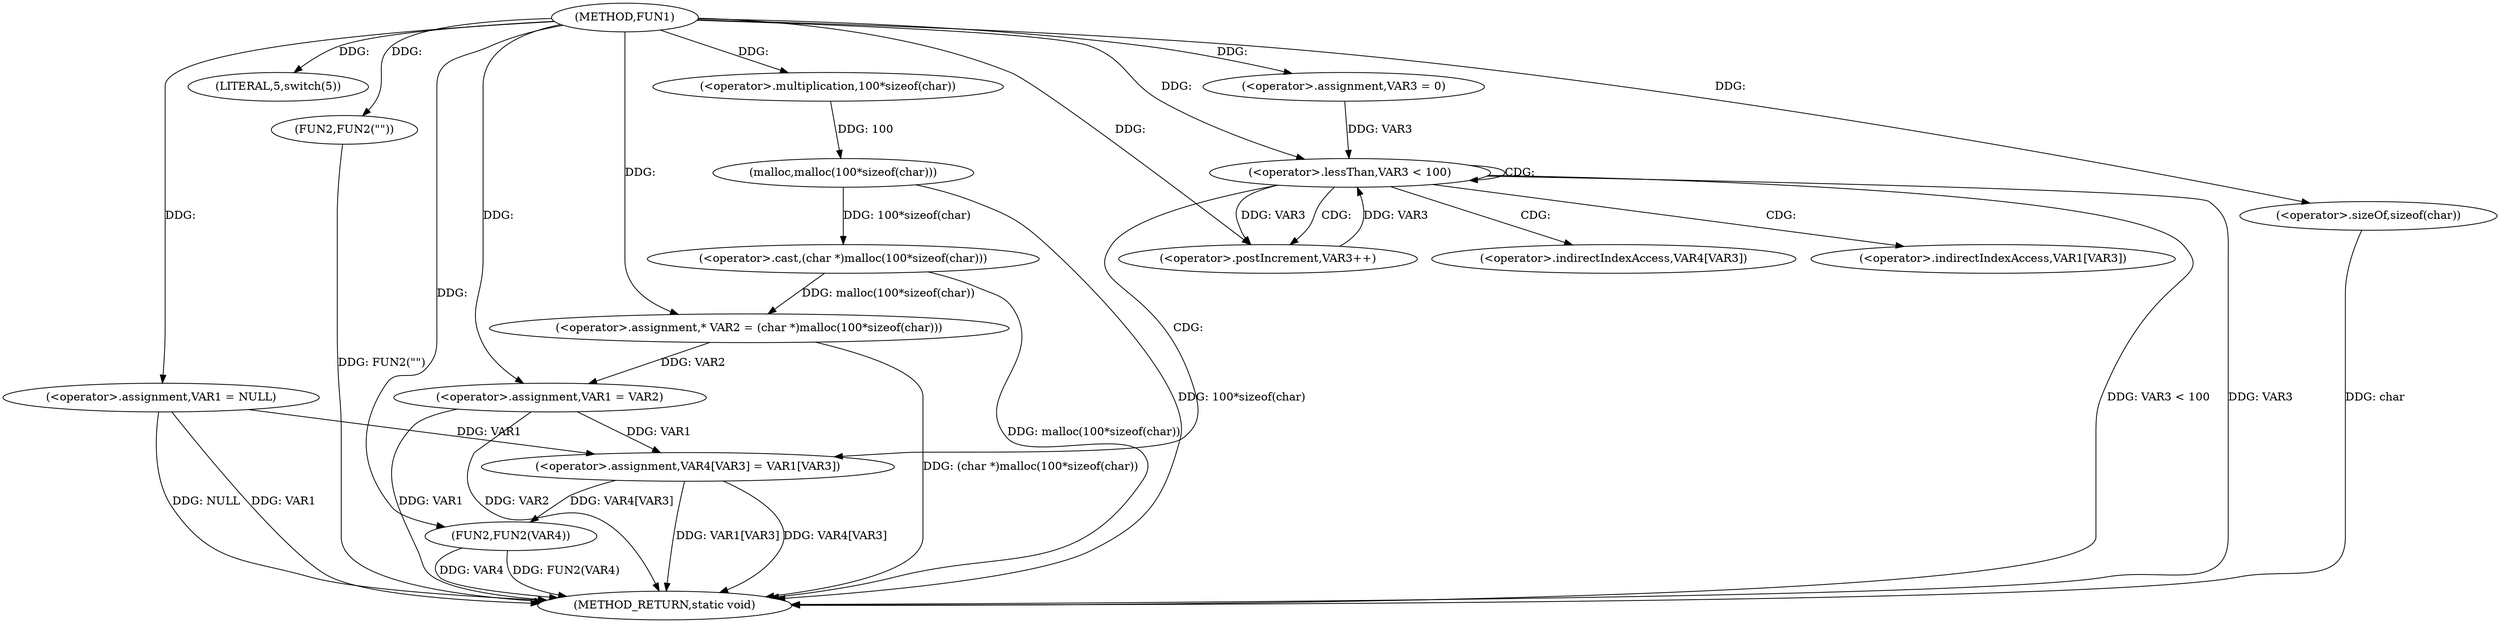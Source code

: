 digraph FUN1 {  
"1000100" [label = "(METHOD,FUN1)" ]
"1000151" [label = "(METHOD_RETURN,static void)" ]
"1000103" [label = "(<operator>.assignment,VAR1 = NULL)" ]
"1000107" [label = "(LITERAL,5,switch(5))" ]
"1000110" [label = "(FUN2,FUN2(\"\"))" ]
"1000116" [label = "(<operator>.assignment,* VAR2 = (char *)malloc(100*sizeof(char)))" ]
"1000118" [label = "(<operator>.cast,(char *)malloc(100*sizeof(char)))" ]
"1000120" [label = "(malloc,malloc(100*sizeof(char)))" ]
"1000121" [label = "(<operator>.multiplication,100*sizeof(char))" ]
"1000123" [label = "(<operator>.sizeOf,sizeof(char))" ]
"1000125" [label = "(<operator>.assignment,VAR1 = VAR2)" ]
"1000133" [label = "(<operator>.assignment,VAR3 = 0)" ]
"1000136" [label = "(<operator>.lessThan,VAR3 < 100)" ]
"1000139" [label = "(<operator>.postIncrement,VAR3++)" ]
"1000142" [label = "(<operator>.assignment,VAR4[VAR3] = VAR1[VAR3])" ]
"1000149" [label = "(FUN2,FUN2(VAR4))" ]
"1000143" [label = "(<operator>.indirectIndexAccess,VAR4[VAR3])" ]
"1000146" [label = "(<operator>.indirectIndexAccess,VAR1[VAR3])" ]
  "1000125" -> "1000151"  [ label = "DDG: VAR1"] 
  "1000103" -> "1000151"  [ label = "DDG: VAR1"] 
  "1000103" -> "1000151"  [ label = "DDG: NULL"] 
  "1000120" -> "1000151"  [ label = "DDG: 100*sizeof(char)"] 
  "1000149" -> "1000151"  [ label = "DDG: FUN2(VAR4)"] 
  "1000125" -> "1000151"  [ label = "DDG: VAR2"] 
  "1000116" -> "1000151"  [ label = "DDG: (char *)malloc(100*sizeof(char))"] 
  "1000149" -> "1000151"  [ label = "DDG: VAR4"] 
  "1000142" -> "1000151"  [ label = "DDG: VAR1[VAR3]"] 
  "1000136" -> "1000151"  [ label = "DDG: VAR3"] 
  "1000123" -> "1000151"  [ label = "DDG: char"] 
  "1000110" -> "1000151"  [ label = "DDG: FUN2(\"\")"] 
  "1000118" -> "1000151"  [ label = "DDG: malloc(100*sizeof(char))"] 
  "1000142" -> "1000151"  [ label = "DDG: VAR4[VAR3]"] 
  "1000136" -> "1000151"  [ label = "DDG: VAR3 < 100"] 
  "1000100" -> "1000103"  [ label = "DDG: "] 
  "1000100" -> "1000107"  [ label = "DDG: "] 
  "1000100" -> "1000110"  [ label = "DDG: "] 
  "1000118" -> "1000116"  [ label = "DDG: malloc(100*sizeof(char))"] 
  "1000100" -> "1000116"  [ label = "DDG: "] 
  "1000120" -> "1000118"  [ label = "DDG: 100*sizeof(char)"] 
  "1000121" -> "1000120"  [ label = "DDG: 100"] 
  "1000100" -> "1000121"  [ label = "DDG: "] 
  "1000100" -> "1000123"  [ label = "DDG: "] 
  "1000116" -> "1000125"  [ label = "DDG: VAR2"] 
  "1000100" -> "1000125"  [ label = "DDG: "] 
  "1000100" -> "1000133"  [ label = "DDG: "] 
  "1000139" -> "1000136"  [ label = "DDG: VAR3"] 
  "1000133" -> "1000136"  [ label = "DDG: VAR3"] 
  "1000100" -> "1000136"  [ label = "DDG: "] 
  "1000136" -> "1000139"  [ label = "DDG: VAR3"] 
  "1000100" -> "1000139"  [ label = "DDG: "] 
  "1000125" -> "1000142"  [ label = "DDG: VAR1"] 
  "1000103" -> "1000142"  [ label = "DDG: VAR1"] 
  "1000142" -> "1000149"  [ label = "DDG: VAR4[VAR3]"] 
  "1000100" -> "1000149"  [ label = "DDG: "] 
  "1000136" -> "1000143"  [ label = "CDG: "] 
  "1000136" -> "1000142"  [ label = "CDG: "] 
  "1000136" -> "1000139"  [ label = "CDG: "] 
  "1000136" -> "1000146"  [ label = "CDG: "] 
  "1000136" -> "1000136"  [ label = "CDG: "] 
}
